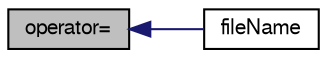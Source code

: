 digraph "operator="
{
  bgcolor="transparent";
  edge [fontname="FreeSans",fontsize="10",labelfontname="FreeSans",labelfontsize="10"];
  node [fontname="FreeSans",fontsize="10",shape=record];
  rankdir="LR";
  Node4571 [label="operator=",height=0.2,width=0.4,color="black", fillcolor="grey75", style="filled", fontcolor="black"];
  Node4571 -> Node4572 [dir="back",color="midnightblue",fontsize="10",style="solid",fontname="FreeSans"];
  Node4572 [label="fileName",height=0.2,width=0.4,color="black",URL="$a28234.html#a732476a6eb76223b9e35dc040c97b512",tooltip="Construct by concatenating elements of wordList separated by &#39;/&#39;. "];
}
